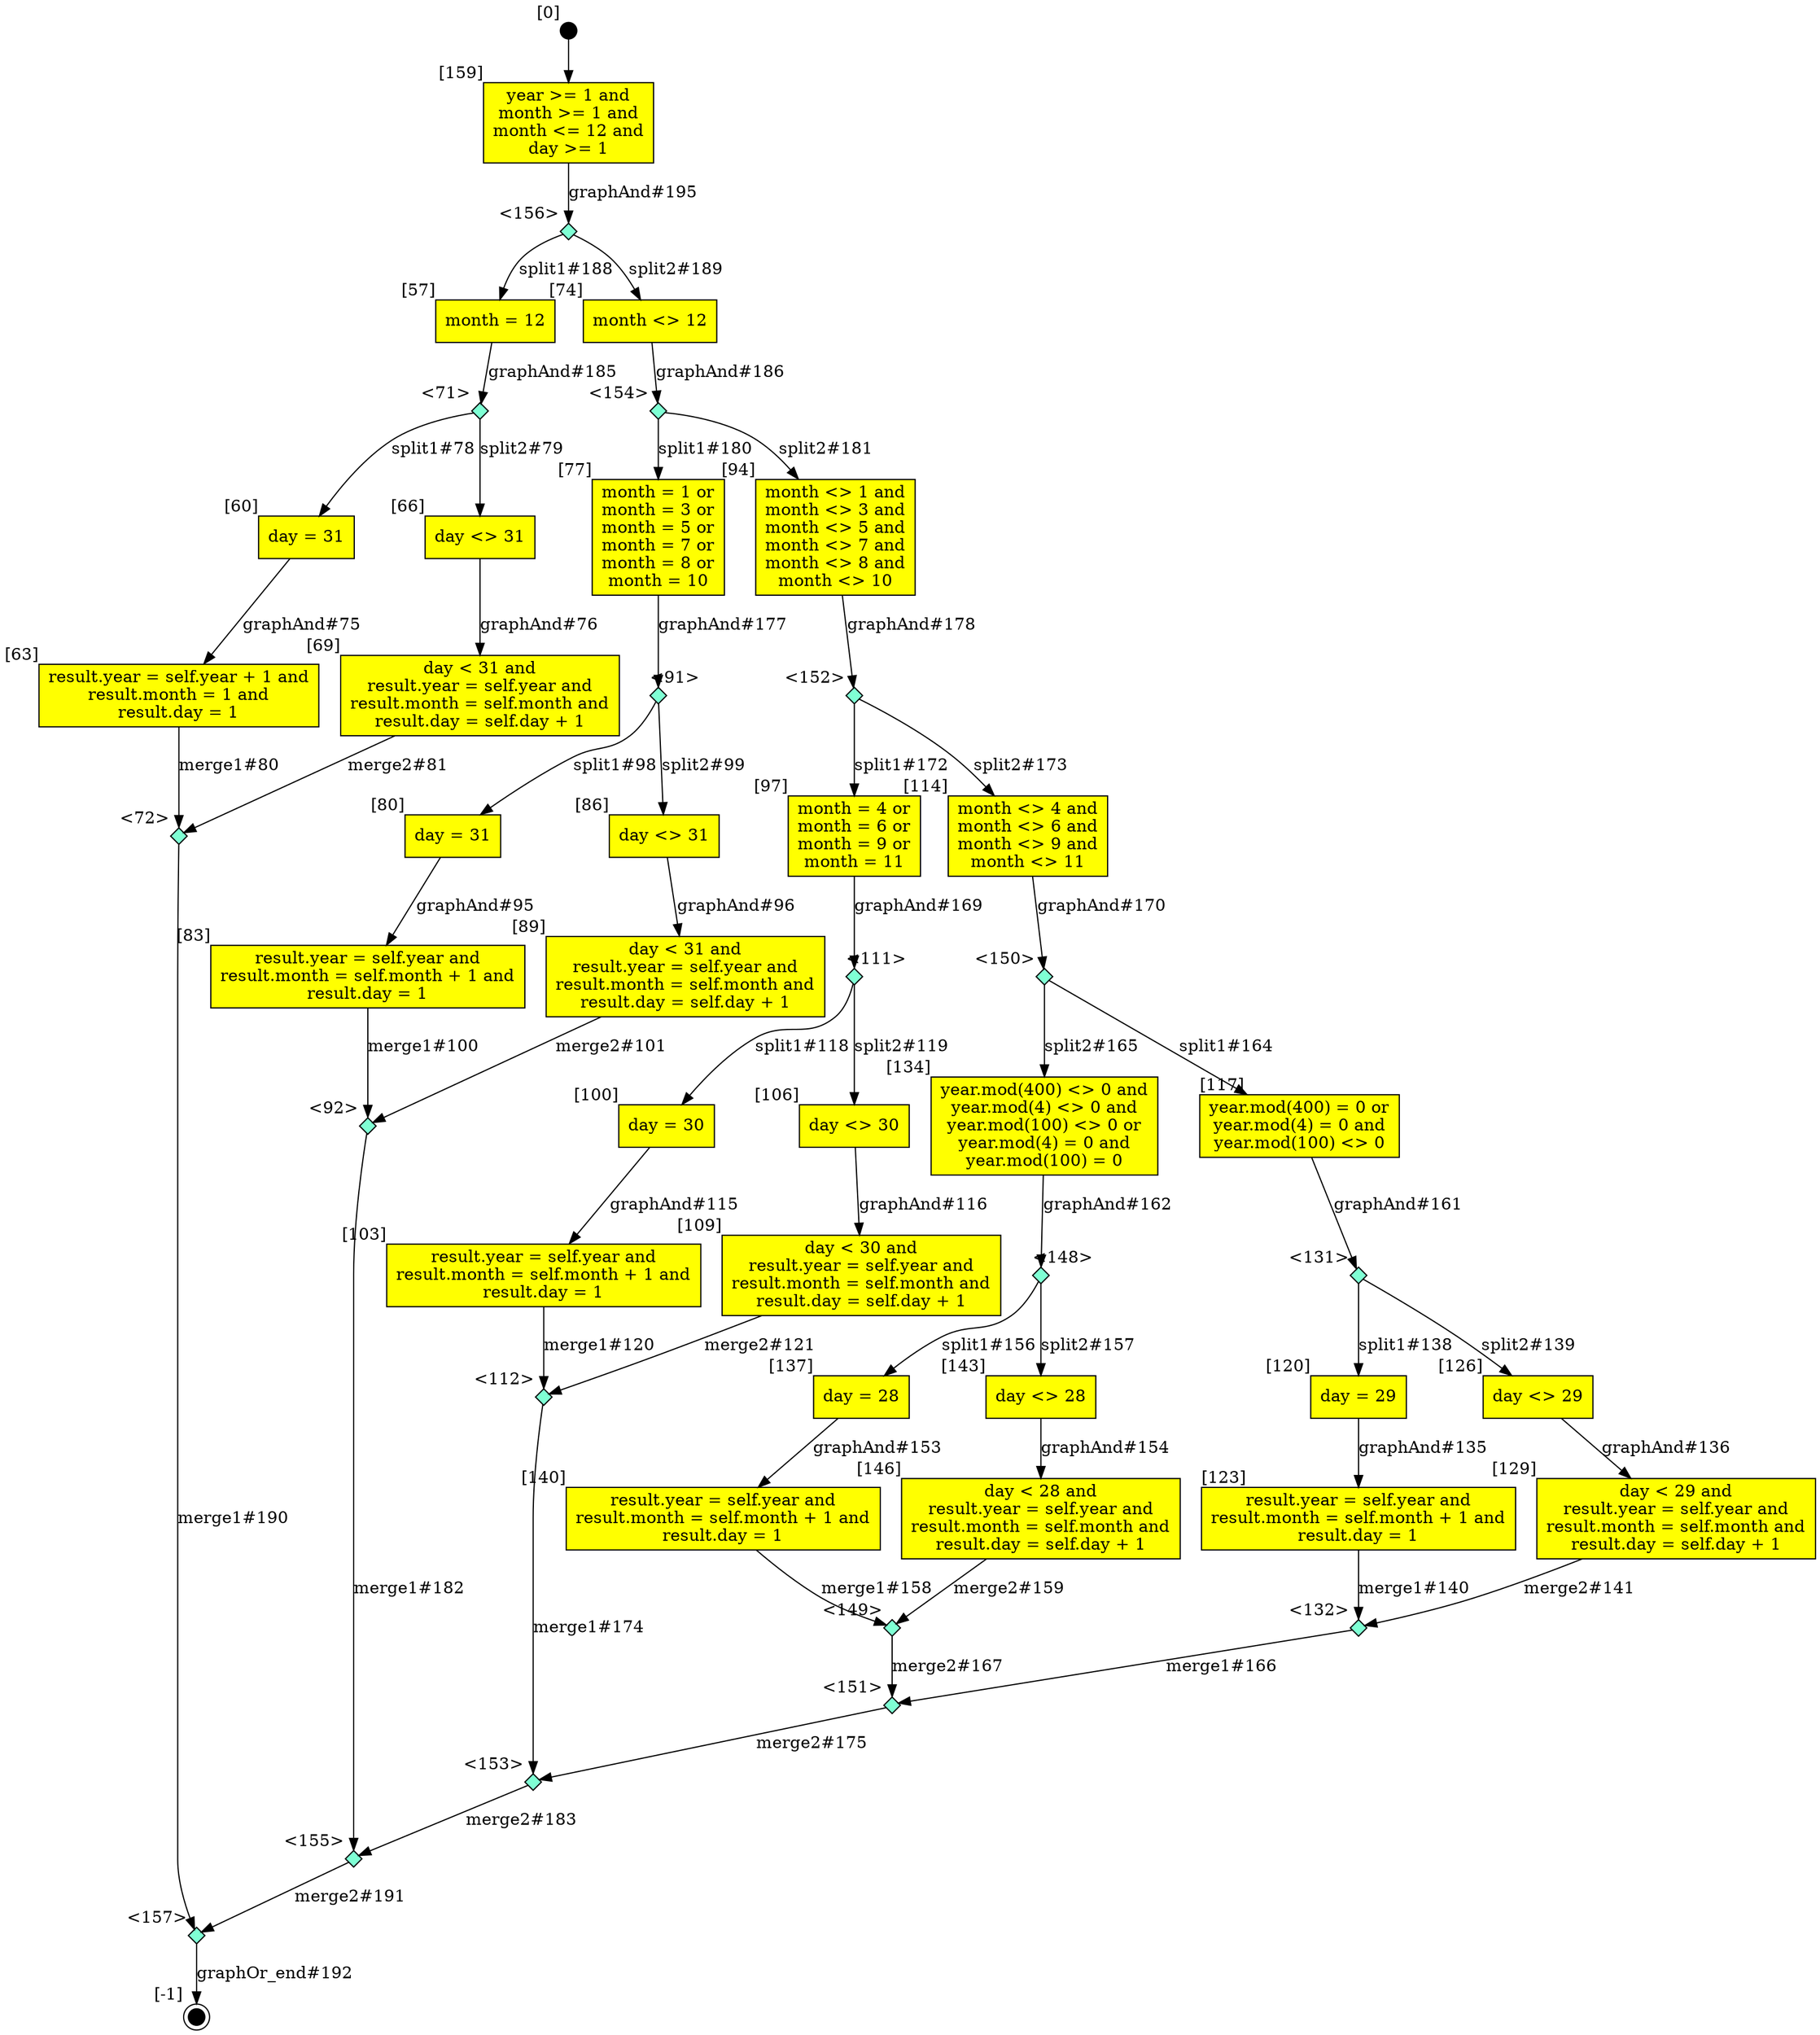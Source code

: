 digraph CLG {
  129 [shape="box", label="day < 29 and
result.year = self.year and
result.month = self.month and
result.day = self.day + 1
", style=filled, fillcolor=yellow, xlabel="[129]"];
  131 [shape="diamond", label="", xlabel="<131>", style=filled, fillcolor=aquamarine, fixedsize=true, width=.2, height=.2];
  132 [shape="diamond", label="", xlabel="<132>", style=filled, fillcolor=aquamarine, fixedsize=true, width=.2, height=.2];
  134 [shape="box", label="year.mod(400) <> 0 and
year.mod(4) <> 0 and
year.mod(100) <> 0 or
year.mod(4) = 0 and
year.mod(100) = 0
", style=filled, fillcolor=yellow, xlabel="[134]"];
  137 [shape="box", label="day = 28", style=filled, fillcolor=yellow, xlabel="[137]"];
  140 [shape="box", label="result.year = self.year and
result.month = self.month + 1 and
result.day = 1
", style=filled, fillcolor=yellow, xlabel="[140]"];
  143 [shape="box", label="day <> 28", style=filled, fillcolor=yellow, xlabel="[143]"];
  146 [shape="box", label="day < 28 and
result.year = self.year and
result.month = self.month and
result.day = self.day + 1
", style=filled, fillcolor=yellow, xlabel="[146]"];
  147 [style=filled, fillcolor=black, shape="doublecircle", label="", fixedsize=true, width=.2, height=.2, xlabel="[-1]"];
  148 [shape="diamond", label="", xlabel="<148>", style=filled, fillcolor=aquamarine, fixedsize=true, width=.2, height=.2];
  149 [shape="diamond", label="", xlabel="<149>", style=filled, fillcolor=aquamarine, fixedsize=true, width=.2, height=.2];
  150 [shape="diamond", label="", xlabel="<150>", style=filled, fillcolor=aquamarine, fixedsize=true, width=.2, height=.2];
  151 [shape="diamond", label="", xlabel="<151>", style=filled, fillcolor=aquamarine, fixedsize=true, width=.2, height=.2];
  152 [shape="diamond", label="", xlabel="<152>", style=filled, fillcolor=aquamarine, fixedsize=true, width=.2, height=.2];
  153 [shape="diamond", label="", xlabel="<153>", style=filled, fillcolor=aquamarine, fixedsize=true, width=.2, height=.2];
  154 [shape="diamond", label="", xlabel="<154>", style=filled, fillcolor=aquamarine, fixedsize=true, width=.2, height=.2];
  155 [shape="diamond", label="", xlabel="<155>", style=filled, fillcolor=aquamarine, fixedsize=true, width=.2, height=.2];
  156 [shape="diamond", label="", xlabel="<156>", style=filled, fillcolor=aquamarine, fixedsize=true, width=.2, height=.2];
  157 [shape="diamond", label="", xlabel="<157>", style=filled, fillcolor=aquamarine, fixedsize=true, width=.2, height=.2];
  158 [style=filled, fillcolor=black, shape="circle", label="", fixedsize=true, width=.2, height=.2, xlabel="[0]"];
  159 [shape="box", label="year >= 1 and
month >= 1 and
month <= 12 and
day >= 1
", style=filled, fillcolor=yellow, xlabel="[159]"];
  57 [shape="box", label="month = 12", style=filled, fillcolor=yellow, xlabel="[57]"];
  60 [shape="box", label="day = 31", style=filled, fillcolor=yellow, xlabel="[60]"];
  63 [shape="box", label="result.year = self.year + 1 and
result.month = 1 and
result.day = 1
", style=filled, fillcolor=yellow, xlabel="[63]"];
  66 [shape="box", label="day <> 31", style=filled, fillcolor=yellow, xlabel="[66]"];
  69 [shape="box", label="day < 31 and
result.year = self.year and
result.month = self.month and
result.day = self.day + 1
", style=filled, fillcolor=yellow, xlabel="[69]"];
  71 [shape="diamond", label="", xlabel="<71>", style=filled, fillcolor=aquamarine, fixedsize=true, width=.2, height=.2];
  72 [shape="diamond", label="", xlabel="<72>", style=filled, fillcolor=aquamarine, fixedsize=true, width=.2, height=.2];
  74 [shape="box", label="month <> 12", style=filled, fillcolor=yellow, xlabel="[74]"];
  77 [shape="box", label="month = 1 or
month = 3 or
month = 5 or
month = 7 or
month = 8 or
month = 10
", style=filled, fillcolor=yellow, xlabel="[77]"];
  80 [shape="box", label="day = 31", style=filled, fillcolor=yellow, xlabel="[80]"];
  83 [shape="box", label="result.year = self.year and
result.month = self.month + 1 and
result.day = 1
", style=filled, fillcolor=yellow, xlabel="[83]"];
  86 [shape="box", label="day <> 31", style=filled, fillcolor=yellow, xlabel="[86]"];
  89 [shape="box", label="day < 31 and
result.year = self.year and
result.month = self.month and
result.day = self.day + 1
", style=filled, fillcolor=yellow, xlabel="[89]"];
  91 [shape="diamond", label="", xlabel="<91>", style=filled, fillcolor=aquamarine, fixedsize=true, width=.2, height=.2];
  92 [shape="diamond", label="", xlabel="<92>", style=filled, fillcolor=aquamarine, fixedsize=true, width=.2, height=.2];
  94 [shape="box", label="month <> 1 and
month <> 3 and
month <> 5 and
month <> 7 and
month <> 8 and
month <> 10
", style=filled, fillcolor=yellow, xlabel="[94]"];
  97 [shape="box", label="month = 4 or
month = 6 or
month = 9 or
month = 11
", style=filled, fillcolor=yellow, xlabel="[97]"];
  100 [shape="box", label="day = 30", style=filled, fillcolor=yellow, xlabel="[100]"];
  103 [shape="box", label="result.year = self.year and
result.month = self.month + 1 and
result.day = 1
", style=filled, fillcolor=yellow, xlabel="[103]"];
  106 [shape="box", label="day <> 30", style=filled, fillcolor=yellow, xlabel="[106]"];
  109 [shape="box", label="day < 30 and
result.year = self.year and
result.month = self.month and
result.day = self.day + 1
", style=filled, fillcolor=yellow, xlabel="[109]"];
  111 [shape="diamond", label="", xlabel="<111>", style=filled, fillcolor=aquamarine, fixedsize=true, width=.2, height=.2];
  112 [shape="diamond", label="", xlabel="<112>", style=filled, fillcolor=aquamarine, fixedsize=true, width=.2, height=.2];
  114 [shape="box", label="month <> 4 and
month <> 6 and
month <> 9 and
month <> 11
", style=filled, fillcolor=yellow, xlabel="[114]"];
  117 [shape="box", label="year.mod(400) = 0 or
year.mod(4) = 0 and
year.mod(100) <> 0
", style=filled, fillcolor=yellow, xlabel="[117]"];
  120 [shape="box", label="day = 29", style=filled, fillcolor=yellow, xlabel="[120]"];
  123 [shape="box", label="result.year = self.year and
result.month = self.month + 1 and
result.day = 1
", style=filled, fillcolor=yellow, xlabel="[123]"];
  126 [shape="box", label="day <> 29", style=filled, fillcolor=yellow, xlabel="[126]"];
  120 -> 123[label="graphAnd#135"];
  126 -> 129[label="graphAnd#136"];
  131 -> 120[label="split1#138"];
  131 -> 126[label="split2#139"];
  123 -> 132[label="merge1#140"];
  129 -> 132[label="merge2#141"];
  137 -> 140[label="graphAnd#153"];
  143 -> 146[label="graphAnd#154"];
  148 -> 137[label="split1#156"];
  148 -> 143[label="split2#157"];
  140 -> 149[label="merge1#158"];
  146 -> 149[label="merge2#159"];
  117 -> 131[label="graphAnd#161"];
  134 -> 148[label="graphAnd#162"];
  150 -> 117[label="split1#164"];
  150 -> 134[label="split2#165"];
  132 -> 151[label="merge1#166"];
  149 -> 151[label="merge2#167"];
  97 -> 111[label="graphAnd#169"];
  114 -> 150[label="graphAnd#170"];
  152 -> 97[label="split1#172"];
  152 -> 114[label="split2#173"];
  112 -> 153[label="merge1#174"];
  151 -> 153[label="merge2#175"];
  77 -> 91[label="graphAnd#177"];
  94 -> 152[label="graphAnd#178"];
  154 -> 77[label="split1#180"];
  154 -> 94[label="split2#181"];
  92 -> 155[label="merge1#182"];
  153 -> 155[label="merge2#183"];
  57 -> 71[label="graphAnd#185"];
  74 -> 154[label="graphAnd#186"];
  156 -> 57[label="split1#188"];
  156 -> 74[label="split2#189"];
  72 -> 157[label="merge1#190"];
  155 -> 157[label="merge2#191"];
  157 -> 147[label="graphOr_end#192"];
  158 -> 159;
  159 -> 156[label="graphAnd#195"];
  60 -> 63[label="graphAnd#75"];
  66 -> 69[label="graphAnd#76"];
  71 -> 60[label="split1#78"];
  71 -> 66[label="split2#79"];
  63 -> 72[label="merge1#80"];
  69 -> 72[label="merge2#81"];
  80 -> 83[label="graphAnd#95"];
  86 -> 89[label="graphAnd#96"];
  91 -> 80[label="split1#98"];
  91 -> 86[label="split2#99"];
  83 -> 92[label="merge1#100"];
  89 -> 92[label="merge2#101"];
  100 -> 103[label="graphAnd#115"];
  106 -> 109[label="graphAnd#116"];
  111 -> 100[label="split1#118"];
  111 -> 106[label="split2#119"];
  103 -> 112[label="merge1#120"];
  109 -> 112[label="merge2#121"];
}
